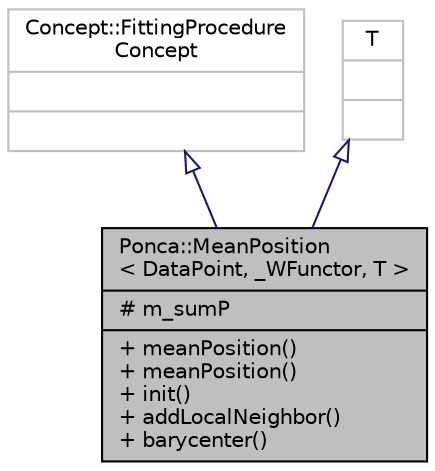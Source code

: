 digraph "Ponca::MeanPosition&lt; DataPoint, _WFunctor, T &gt;"
{
 // INTERACTIVE_SVG=YES
 // LATEX_PDF_SIZE
  bgcolor="transparent";
  edge [fontname="Helvetica",fontsize="10",labelfontname="Helvetica",labelfontsize="10"];
  node [fontname="Helvetica",fontsize="10",shape=record];
  Node1 [label="{Ponca::MeanPosition\l\< DataPoint, _WFunctor, T \>\n|# m_sumP\l|+ meanPosition()\l+ meanPosition()\l+ init()\l+ addLocalNeighbor()\l+ barycenter()\l}",height=0.2,width=0.4,color="black", fillcolor="grey75", style="filled", fontcolor="black",tooltip="Compute the barycenter of the input points."];
  Node2 -> Node1 [dir="back",color="midnightblue",fontsize="10",style="solid",arrowtail="onormal",fontname="Helvetica"];
  Node2 [label="{Concept::FittingProcedure\lConcept\n||}",height=0.2,width=0.4,color="grey75",tooltip=" "];
  Node3 -> Node1 [dir="back",color="midnightblue",fontsize="10",style="solid",arrowtail="onormal",fontname="Helvetica"];
  Node3 [label="{T\n||}",height=0.2,width=0.4,color="grey75",tooltip=" "];
}
